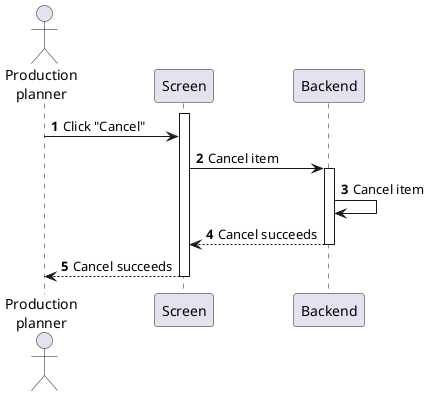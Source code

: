 @startuml purchase-requisition-cancel
autonumber

actor "Production\nplanner" as a
participant Screen as f
participant Backend as b

activate f
a -> f : Click "Cancel"
f -> b : Cancel item
activate b
b -> b : Cancel item
return Cancel succeeds
f --> a : Cancel succeeds
deactivate f
@enduml